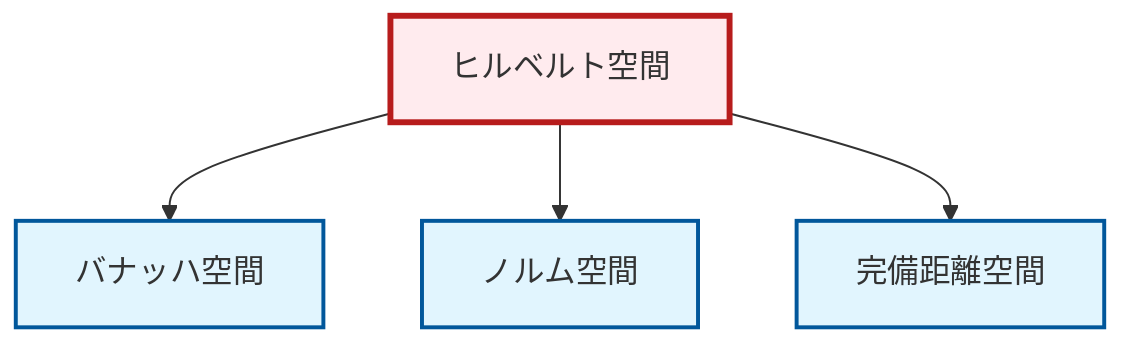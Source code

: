 graph TD
    classDef definition fill:#e1f5fe,stroke:#01579b,stroke-width:2px
    classDef theorem fill:#f3e5f5,stroke:#4a148c,stroke-width:2px
    classDef axiom fill:#fff3e0,stroke:#e65100,stroke-width:2px
    classDef example fill:#e8f5e9,stroke:#1b5e20,stroke-width:2px
    classDef current fill:#ffebee,stroke:#b71c1c,stroke-width:3px
    def-banach-space["バナッハ空間"]:::definition
    def-normed-vector-space["ノルム空間"]:::definition
    def-complete-metric-space["完備距離空間"]:::definition
    def-hilbert-space["ヒルベルト空間"]:::definition
    def-hilbert-space --> def-banach-space
    def-hilbert-space --> def-normed-vector-space
    def-hilbert-space --> def-complete-metric-space
    class def-hilbert-space current
